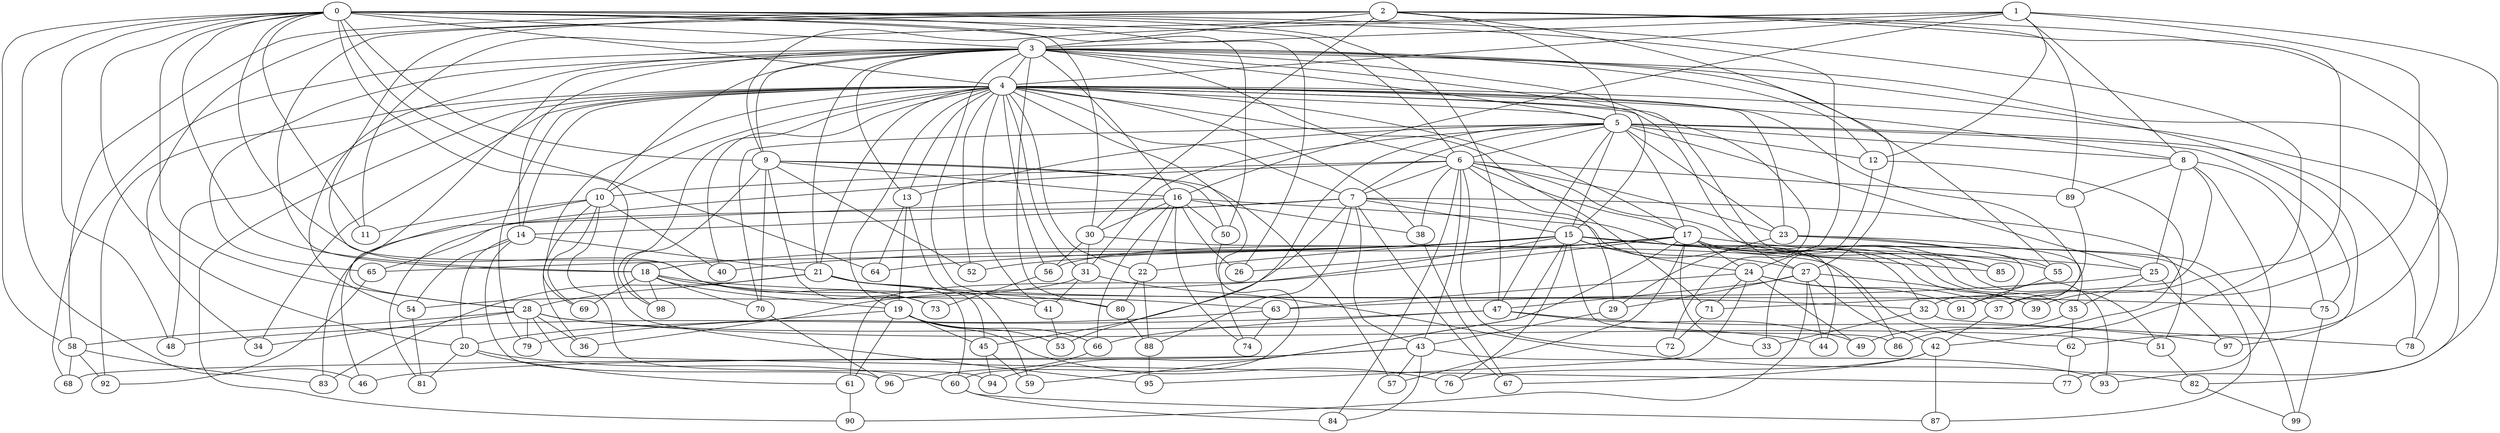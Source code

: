 strict graph "barabasi_albert_graph(100,3)" {
0;
1;
2;
3;
4;
5;
6;
7;
8;
9;
10;
11;
12;
13;
14;
15;
16;
17;
18;
19;
20;
21;
22;
23;
24;
25;
26;
27;
28;
29;
30;
31;
32;
33;
34;
35;
36;
37;
38;
39;
40;
41;
42;
43;
44;
45;
46;
47;
48;
49;
50;
51;
52;
53;
54;
55;
56;
57;
58;
59;
60;
61;
62;
63;
64;
65;
66;
67;
68;
69;
70;
71;
72;
73;
74;
75;
76;
77;
78;
79;
80;
81;
82;
83;
84;
85;
86;
87;
88;
89;
90;
91;
92;
93;
94;
95;
96;
97;
98;
99;
0 -- 64  [is_available=True, prob="0.189980215249"];
0 -- 3  [is_available=True, prob="0.112867858764"];
0 -- 4  [is_available=True, prob="0.0230424019497"];
0 -- 6  [is_available=True, prob="1.0"];
0 -- 9  [is_available=True, prob="0.25890155786"];
0 -- 42  [is_available=True, prob="0.310456224417"];
0 -- 11  [is_available=True, prob="0.0800537561282"];
0 -- 50  [is_available=True, prob="0.572439303609"];
0 -- 46  [is_available=True, prob="1.0"];
0 -- 47  [is_available=True, prob="0.14252877993"];
0 -- 48  [is_available=True, prob="0.20193076261"];
0 -- 18  [is_available=True, prob="0.146488910934"];
0 -- 20  [is_available=True, prob="1.0"];
0 -- 24  [is_available=True, prob="0.803897085168"];
0 -- 26  [is_available=True, prob="1.0"];
0 -- 95  [is_available=True, prob="0.97594736579"];
0 -- 28  [is_available=True, prob="1.0"];
0 -- 58  [is_available=True, prob="0.646663563405"];
0 -- 30  [is_available=True, prob="0.641506646543"];
0 -- 63  [is_available=True, prob="1.0"];
1 -- 3  [is_available=True, prob="0.077088633542"];
1 -- 4  [is_available=True, prob="1.0"];
1 -- 39  [is_available=True, prob="1.0"];
1 -- 8  [is_available=True, prob="0.469328420322"];
1 -- 9  [is_available=True, prob="0.696027051958"];
1 -- 11  [is_available=True, prob="0.535507409144"];
1 -- 12  [is_available=True, prob="0.861976693157"];
1 -- 16  [is_available=True, prob="1.0"];
1 -- 93  [is_available=True, prob="0.554537811182"];
2 -- 34  [is_available=True, prob="0.481702681632"];
2 -- 3  [is_available=True, prob="0.0809484552642"];
2 -- 5  [is_available=True, prob="0.899722802829"];
2 -- 73  [is_available=True, prob="1.0"];
2 -- 18  [is_available=True, prob="0.0505290280977"];
2 -- 62  [is_available=True, prob="0.0708335566752"];
2 -- 89  [is_available=True, prob="0.995615768927"];
2 -- 58  [is_available=True, prob="0.129106988236"];
2 -- 27  [is_available=True, prob="1.0"];
2 -- 30  [is_available=True, prob="0.42885033562"];
2 -- 37  [is_available=True, prob="0.526413054351"];
3 -- 4  [is_available=True, prob="0.0585817933259"];
3 -- 5  [is_available=True, prob="0.658760969066"];
3 -- 6  [is_available=True, prob="0.621711566129"];
3 -- 9  [is_available=True, prob="1.0"];
3 -- 10  [is_available=True, prob="0.0497497126076"];
3 -- 12  [is_available=True, prob="1.0"];
3 -- 13  [is_available=True, prob="0.188082611656"];
3 -- 14  [is_available=True, prob="1.0"];
3 -- 15  [is_available=True, prob="0.978879630344"];
3 -- 16  [is_available=True, prob="0.383118981505"];
3 -- 21  [is_available=True, prob="0.211586151631"];
3 -- 28  [is_available=True, prob="0.130414144578"];
3 -- 41  [is_available=True, prob="0.350538779769"];
3 -- 54  [is_available=True, prob="0.636805551061"];
3 -- 55  [is_available=True, prob="0.689609682962"];
3 -- 65  [is_available=True, prob="0.7068879486"];
3 -- 68  [is_available=True, prob="0.740395421164"];
3 -- 72  [is_available=True, prob="0.343133491367"];
3 -- 78  [is_available=True, prob="0.0569090006962"];
3 -- 80  [is_available=True, prob="0.649149482555"];
3 -- 97  [is_available=True, prob="0.796709280723"];
4 -- 5  [is_available=True, prob="1.0"];
4 -- 7  [is_available=True, prob="0.124015581132"];
4 -- 8  [is_available=True, prob="0.594936288527"];
4 -- 10  [is_available=True, prob="0.767646254865"];
4 -- 13  [is_available=True, prob="0.534709202927"];
4 -- 14  [is_available=True, prob="0.458111156652"];
4 -- 17  [is_available=True, prob="0.0576757974875"];
4 -- 19  [is_available=True, prob="0.280413545233"];
4 -- 21  [is_available=True, prob="0.989517620522"];
4 -- 22  [is_available=True, prob="1.0"];
4 -- 23  [is_available=True, prob="0.653072179809"];
4 -- 27  [is_available=True, prob="0.300918745531"];
4 -- 31  [is_available=True, prob="0.565776638136"];
4 -- 34  [is_available=True, prob="0.577844408062"];
4 -- 37  [is_available=True, prob="0.303181463505"];
4 -- 38  [is_available=True, prob="1.0"];
4 -- 40  [is_available=True, prob="0.679548084127"];
4 -- 41  [is_available=True, prob="1.0"];
4 -- 48  [is_available=True, prob="0.0711988571149"];
4 -- 52  [is_available=True, prob="0.814314447342"];
4 -- 56  [is_available=True, prob="1.0"];
4 -- 69  [is_available=True, prob="1.0"];
4 -- 71  [is_available=True, prob="1.0"];
4 -- 74  [is_available=True, prob="0.0795621384792"];
4 -- 79  [is_available=True, prob="0.235505436948"];
4 -- 82  [is_available=True, prob="0.896564279044"];
4 -- 85  [is_available=True, prob="0.428284093204"];
4 -- 90  [is_available=True, prob="0.18063726078"];
4 -- 92  [is_available=True, prob="1.0"];
4 -- 98  [is_available=True, prob="0.165559318435"];
5 -- 70  [is_available=True, prob="0.912496342332"];
5 -- 6  [is_available=True, prob="0.429383492155"];
5 -- 7  [is_available=True, prob="1.0"];
5 -- 8  [is_available=True, prob="0.2408849361"];
5 -- 75  [is_available=True, prob="0.222137283319"];
5 -- 12  [is_available=True, prob="0.554814745502"];
5 -- 13  [is_available=True, prob="0.199458916073"];
5 -- 78  [is_available=True, prob="0.54161422627"];
5 -- 15  [is_available=True, prob="0.472534673147"];
5 -- 17  [is_available=True, prob="0.449790388048"];
5 -- 53  [is_available=True, prob="1.0"];
5 -- 23  [is_available=True, prob="1.0"];
5 -- 25  [is_available=True, prob="0.539508217853"];
5 -- 47  [is_available=True, prob="1.0"];
5 -- 31  [is_available=True, prob="0.4876422888"];
6 -- 38  [is_available=True, prob="0.691509621144"];
6 -- 7  [is_available=True, prob="0.923550076272"];
6 -- 72  [is_available=True, prob="0.843949324057"];
6 -- 10  [is_available=True, prob="0.690176832806"];
6 -- 43  [is_available=True, prob="0.998997824126"];
6 -- 17  [is_available=True, prob="0.585081353478"];
6 -- 84  [is_available=True, prob="0.839094022635"];
6 -- 85  [is_available=True, prob="0.665857584145"];
6 -- 23  [is_available=True, prob="0.374709924123"];
6 -- 89  [is_available=True, prob="0.642581420496"];
6 -- 29  [is_available=True, prob="0.886803665333"];
6 -- 81  [is_available=True, prob="0.977063402152"];
7 -- 65  [is_available=True, prob="0.8992392101"];
7 -- 67  [is_available=True, prob="0.317182783948"];
7 -- 43  [is_available=True, prob="0.797074728788"];
7 -- 44  [is_available=True, prob="0.273190595476"];
7 -- 45  [is_available=True, prob="0.811413873544"];
7 -- 14  [is_available=True, prob="0.270014874997"];
7 -- 15  [is_available=True, prob="0.834289691809"];
7 -- 51  [is_available=True, prob="0.985827296044"];
7 -- 88  [is_available=True, prob="1.0"];
8 -- 71  [is_available=True, prob="1.0"];
8 -- 75  [is_available=True, prob="1.0"];
8 -- 77  [is_available=True, prob="0.240755399724"];
8 -- 89  [is_available=True, prob="0.116714482897"];
8 -- 25  [is_available=True, prob="0.953435921563"];
9 -- 98  [is_available=True, prob="0.224385193608"];
9 -- 70  [is_available=True, prob="0.0310152123494"];
9 -- 73  [is_available=True, prob="0.889407596369"];
9 -- 16  [is_available=True, prob="0.748188958673"];
9 -- 50  [is_available=True, prob="0.330194654404"];
9 -- 52  [is_available=True, prob="1.0"];
9 -- 57  [is_available=True, prob="0.965765176272"];
10 -- 36  [is_available=True, prob="0.666729922299"];
10 -- 69  [is_available=True, prob="0.384710337287"];
10 -- 40  [is_available=True, prob="0.898561890258"];
10 -- 11  [is_available=True, prob="1.0"];
10 -- 46  [is_available=True, prob="1.0"];
10 -- 94  [is_available=True, prob="0.971064929735"];
12 -- 49  [is_available=True, prob="0.435120935252"];
12 -- 33  [is_available=True, prob="1.0"];
13 -- 64  [is_available=True, prob="0.0578213265986"];
13 -- 19  [is_available=True, prob="1.0"];
13 -- 59  [is_available=True, prob="0.138995480154"];
14 -- 96  [is_available=True, prob="0.261517190957"];
14 -- 20  [is_available=True, prob="0.529962029657"];
14 -- 21  [is_available=True, prob="0.0618791372293"];
14 -- 54  [is_available=True, prob="0.177272972579"];
15 -- 64  [is_available=True, prob="0.365721314189"];
15 -- 65  [is_available=True, prob="0.890750419756"];
15 -- 40  [is_available=True, prob="0.415462262885"];
15 -- 76  [is_available=True, prob="0.569087632175"];
15 -- 59  [is_available=True, prob="1.0"];
15 -- 18  [is_available=True, prob="1.0"];
15 -- 99  [is_available=True, prob="1.0"];
15 -- 85  [is_available=True, prob="0.242502495546"];
15 -- 22  [is_available=True, prob="1.0"];
15 -- 87  [is_available=True, prob="1.0"];
15 -- 24  [is_available=True, prob="0.0320622624803"];
15 -- 25  [is_available=True, prob="0.440810374641"];
15 -- 27  [is_available=True, prob="0.254966297554"];
15 -- 86  [is_available=True, prob="0.498622359416"];
15 -- 61  [is_available=True, prob="0.0672705674578"];
16 -- 66  [is_available=True, prob="0.0774943563066"];
16 -- 86  [is_available=True, prob="0.0402944434926"];
16 -- 38  [is_available=True, prob="1.0"];
16 -- 74  [is_available=True, prob="1.0"];
16 -- 50  [is_available=True, prob="0.716475065922"];
16 -- 83  [is_available=True, prob="0.635832745595"];
16 -- 22  [is_available=True, prob="0.66736486334"];
16 -- 26  [is_available=True, prob="0.697926706045"];
16 -- 30  [is_available=True, prob="0.525403806944"];
17 -- 32  [is_available=True, prob="0.299842043086"];
17 -- 33  [is_available=True, prob="1.0"];
17 -- 35  [is_available=True, prob="0.88898916769"];
17 -- 39  [is_available=True, prob="1.0"];
17 -- 56  [is_available=True, prob="1.0"];
17 -- 51  [is_available=True, prob="0.702686661124"];
17 -- 52  [is_available=True, prob="0.372923656031"];
17 -- 57  [is_available=True, prob="0.150896713017"];
17 -- 55  [is_available=True, prob="0.370125583619"];
17 -- 24  [is_available=True, prob="1.0"];
17 -- 36  [is_available=True, prob="0.221025831445"];
17 -- 26  [is_available=True, prob="0.0950352901625"];
17 -- 93  [is_available=True, prob="1.0"];
17 -- 94  [is_available=True, prob="1.0"];
18 -- 69  [is_available=True, prob="0.112500399357"];
18 -- 70  [is_available=True, prob="0.0543454093269"];
18 -- 75  [is_available=True, prob="0.143169719543"];
18 -- 98  [is_available=True, prob="1.0"];
18 -- 80  [is_available=True, prob="0.299895621981"];
18 -- 19  [is_available=True, prob="0.799760459384"];
19 -- 66  [is_available=True, prob="0.809066223529"];
19 -- 76  [is_available=True, prob="0.583726285662"];
19 -- 45  [is_available=True, prob="1.0"];
19 -- 20  [is_available=True, prob="0.242592672296"];
19 -- 53  [is_available=True, prob="0.964789053414"];
19 -- 61  [is_available=True, prob="0.380953294352"];
20 -- 81  [is_available=True, prob="0.786475740481"];
20 -- 60  [is_available=True, prob="0.497126093244"];
20 -- 61  [is_available=True, prob="0.377907177455"];
21 -- 32  [is_available=True, prob="0.840604664891"];
21 -- 60  [is_available=True, prob="1.0"];
21 -- 45  [is_available=True, prob="0.473394451886"];
21 -- 83  [is_available=True, prob="1.0"];
21 -- 28  [is_available=True, prob="0.763991507969"];
22 -- 80  [is_available=True, prob="0.100933115057"];
22 -- 88  [is_available=True, prob="0.865595356214"];
23 -- 32  [is_available=True, prob="1.0"];
23 -- 35  [is_available=True, prob="1.0"];
23 -- 55  [is_available=True, prob="0.968896747838"];
23 -- 29  [is_available=True, prob="0.944378686151"];
24 -- 37  [is_available=True, prob="1.0"];
24 -- 49  [is_available=True, prob="0.439739375174"];
24 -- 95  [is_available=True, prob="0.595391779203"];
24 -- 71  [is_available=True, prob="0.276862121168"];
24 -- 91  [is_available=True, prob="0.592988505669"];
24 -- 63  [is_available=True, prob="0.68098418093"];
25 -- 97  [is_available=True, prob="0.103222015441"];
25 -- 35  [is_available=True, prob="0.537387199586"];
25 -- 63  [is_available=True, prob="0.668137778162"];
27 -- 39  [is_available=True, prob="0.0993026857036"];
27 -- 42  [is_available=True, prob="0.831871431594"];
27 -- 44  [is_available=True, prob="0.270876346927"];
27 -- 90  [is_available=True, prob="0.569200628679"];
27 -- 47  [is_available=True, prob="0.611972939134"];
27 -- 29  [is_available=True, prob="0.329153914206"];
28 -- 34  [is_available=True, prob="0.0491870797544"];
28 -- 36  [is_available=True, prob="1.0"];
28 -- 44  [is_available=True, prob="0.575478549495"];
28 -- 77  [is_available=True, prob="0.850354616631"];
28 -- 79  [is_available=True, prob="0.0369722341401"];
28 -- 51  [is_available=True, prob="0.033655067241"];
28 -- 58  [is_available=True, prob="1.0"];
29 -- 43  [is_available=True, prob="0.67019296027"];
30 -- 56  [is_available=True, prob="0.175144294392"];
30 -- 62  [is_available=True, prob="0.567918038299"];
30 -- 31  [is_available=True, prob="0.0612391173826"];
31 -- 41  [is_available=True, prob="1.0"];
31 -- 82  [is_available=True, prob="1.0"];
31 -- 54  [is_available=True, prob="0.311887646978"];
32 -- 33  [is_available=True, prob="0.1364837664"];
32 -- 78  [is_available=True, prob="1.0"];
35 -- 86  [is_available=True, prob="0.351779140119"];
35 -- 62  [is_available=True, prob="0.647159665204"];
37 -- 42  [is_available=True, prob="0.110704894254"];
38 -- 67  [is_available=True, prob="0.068563996277"];
41 -- 53  [is_available=True, prob="0.220091747735"];
42 -- 67  [is_available=True, prob="1.0"];
42 -- 76  [is_available=True, prob="0.329283100645"];
42 -- 87  [is_available=True, prob="0.831267373998"];
43 -- 68  [is_available=True, prob="0.72827397929"];
43 -- 46  [is_available=True, prob="0.704361191441"];
43 -- 93  [is_available=True, prob="0.097411111155"];
43 -- 84  [is_available=True, prob="0.159025239794"];
43 -- 57  [is_available=True, prob="0.890293440167"];
45 -- 59  [is_available=True, prob="0.239520102208"];
45 -- 94  [is_available=True, prob="0.880682914718"];
47 -- 97  [is_available=True, prob="0.371502372298"];
47 -- 66  [is_available=True, prob="0.765910749359"];
47 -- 48  [is_available=True, prob="0.475460225929"];
47 -- 49  [is_available=True, prob="1.0"];
50 -- 60  [is_available=True, prob="1.0"];
51 -- 82  [is_available=True, prob="0.309781250091"];
54 -- 81  [is_available=True, prob="1.0"];
55 -- 91  [is_available=True, prob="0.567655243229"];
56 -- 73  [is_available=True, prob="1.0"];
58 -- 68  [is_available=True, prob="0.0178735437583"];
58 -- 92  [is_available=True, prob="0.406712239876"];
58 -- 83  [is_available=True, prob="0.510572437771"];
60 -- 84  [is_available=True, prob="0.31174948567"];
60 -- 87  [is_available=True, prob="0.445197670192"];
61 -- 90  [is_available=True, prob="0.787046082931"];
62 -- 77  [is_available=True, prob="1.0"];
63 -- 74  [is_available=True, prob="0.481994682338"];
63 -- 79  [is_available=True, prob="0.476452324263"];
65 -- 92  [is_available=True, prob="0.663796731576"];
66 -- 96  [is_available=True, prob="0.799992753037"];
70 -- 96  [is_available=True, prob="0.182917882737"];
71 -- 72  [is_available=True, prob="0.756405278307"];
75 -- 99  [is_available=True, prob="0.980971487986"];
80 -- 88  [is_available=True, prob="0.858691498385"];
82 -- 99  [is_available=True, prob="0.293988426181"];
88 -- 95  [is_available=True, prob="0.322965354745"];
89 -- 91  [is_available=True, prob="1.0"];
}
